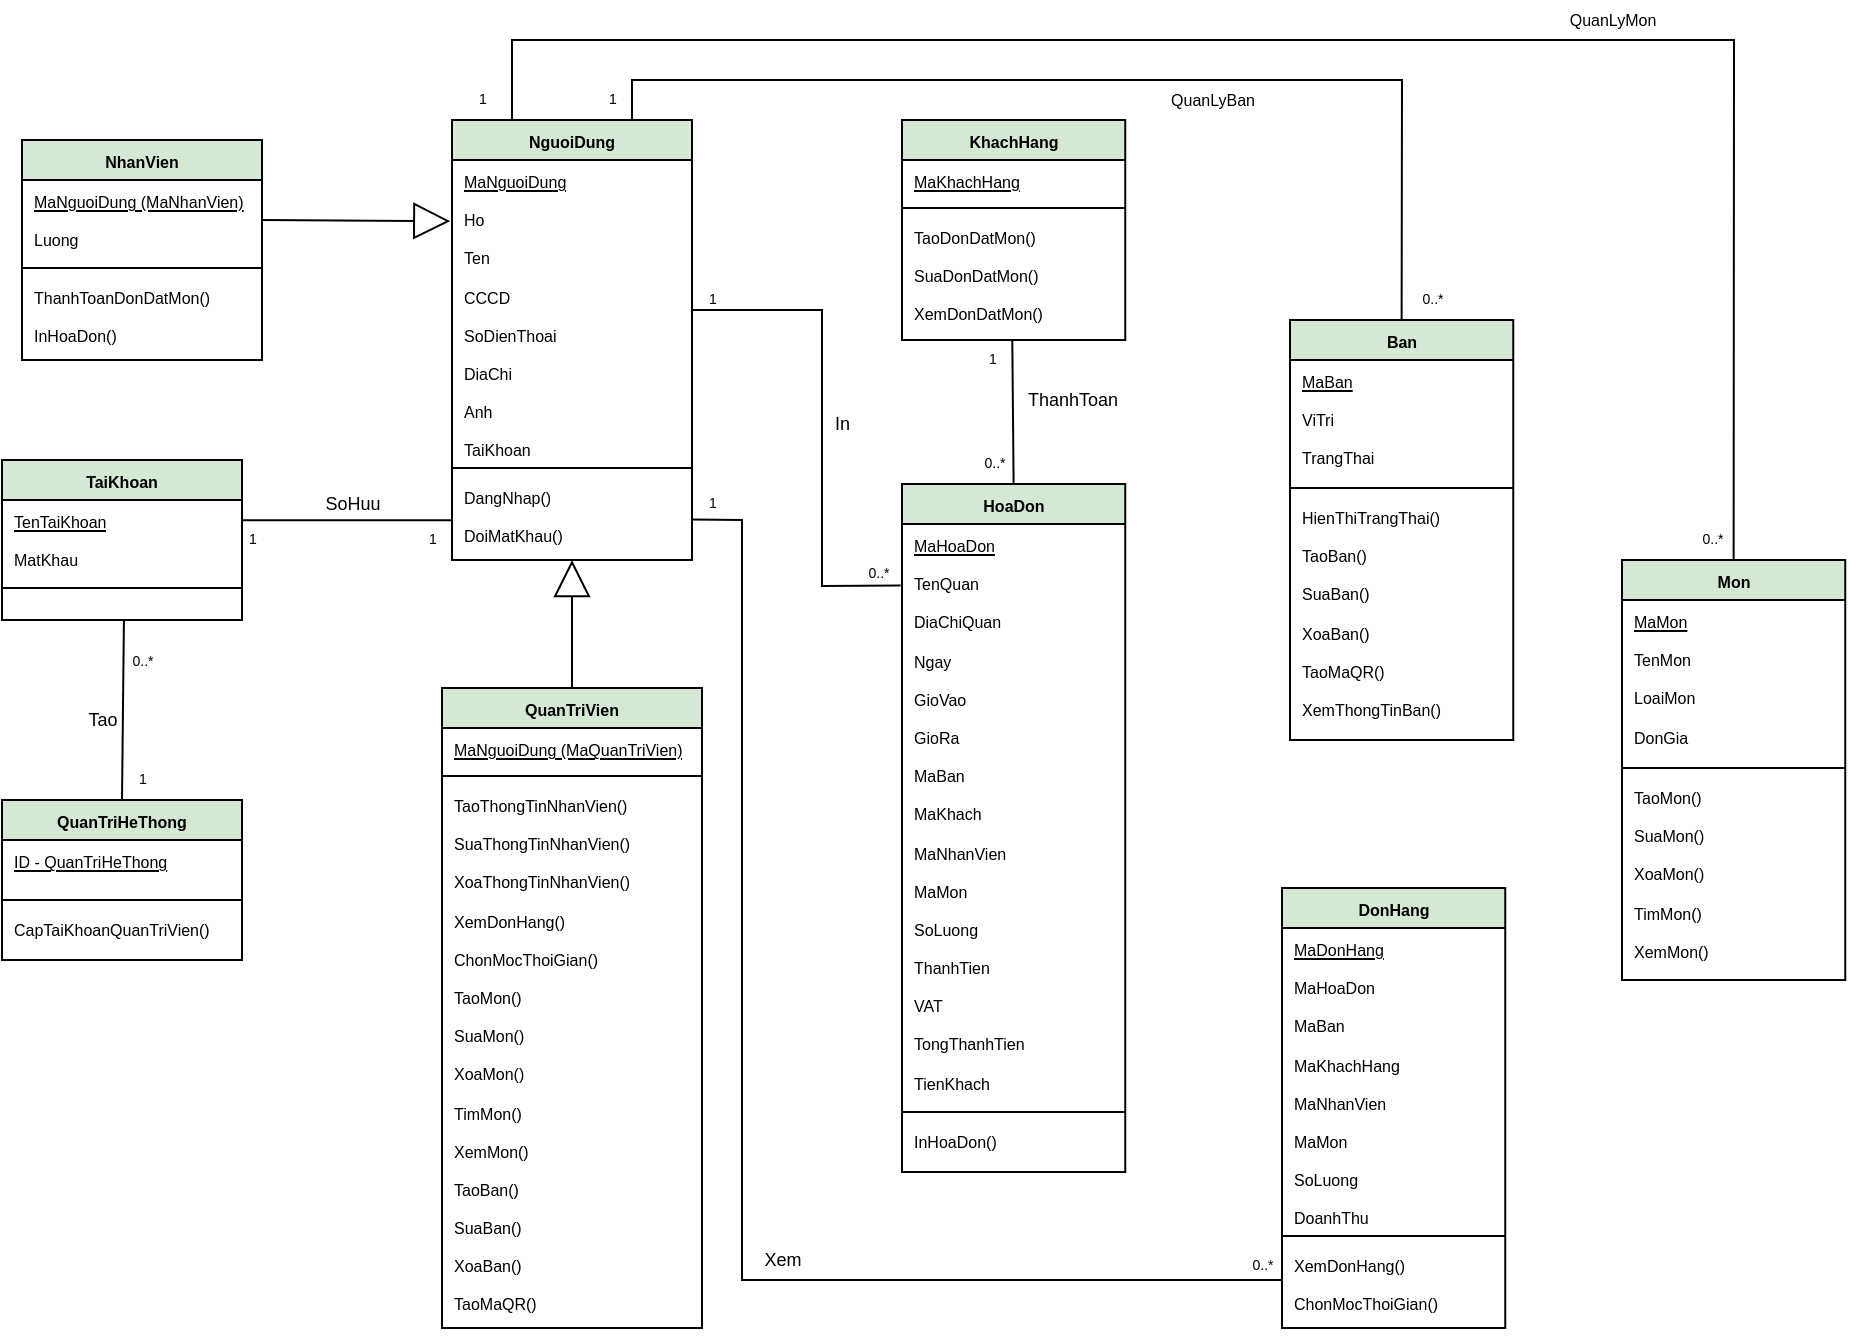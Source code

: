 <mxfile version="23.1.5" type="device" pages="2">
  <diagram id="wZeKGHit6dFYABQ05CAL" name="Class">
    <mxGraphModel dx="386" dy="454" grid="1" gridSize="10" guides="1" tooltips="1" connect="1" arrows="1" fold="1" page="1" pageScale="1" pageWidth="1169" pageHeight="827" math="0" shadow="0">
      <root>
        <mxCell id="0" />
        <mxCell id="1" parent="0" />
        <mxCell id="SEoUSyoVG0V_tfhpsUfe-1" value="QuanTriHeThong" style="swimlane;fontStyle=1;align=center;verticalAlign=top;childLayout=stackLayout;horizontal=1;startSize=20;horizontalStack=0;resizeParent=1;resizeParentMax=0;resizeLast=0;collapsible=1;marginBottom=0;whiteSpace=wrap;html=1;fillColor=#d5e8d4;strokeColor=#000000;fontSize=8;" parent="1" vertex="1">
          <mxGeometry x="20" y="400" width="120" height="80" as="geometry" />
        </mxCell>
        <mxCell id="SEoUSyoVG0V_tfhpsUfe-2" value="&lt;u&gt;ID - QuanTriHeThong&lt;/u&gt;" style="text;strokeColor=none;fillColor=none;align=left;verticalAlign=top;spacingLeft=4;spacingRight=4;overflow=hidden;rotatable=0;points=[[0,0.5],[1,0.5]];portConstraint=eastwest;whiteSpace=wrap;html=1;fontSize=8;" parent="SEoUSyoVG0V_tfhpsUfe-1" vertex="1">
          <mxGeometry y="20" width="120" height="26" as="geometry" />
        </mxCell>
        <mxCell id="SEoUSyoVG0V_tfhpsUfe-3" value="" style="line;strokeWidth=1;fillColor=none;align=left;verticalAlign=middle;spacingTop=-1;spacingLeft=3;spacingRight=3;rotatable=0;labelPosition=right;points=[];portConstraint=eastwest;strokeColor=inherit;fontSize=8;" parent="SEoUSyoVG0V_tfhpsUfe-1" vertex="1">
          <mxGeometry y="46" width="120" height="8" as="geometry" />
        </mxCell>
        <mxCell id="SEoUSyoVG0V_tfhpsUfe-4" value="CapTaiKhoanQuanTriVien()" style="text;strokeColor=none;fillColor=none;align=left;verticalAlign=top;spacingLeft=4;spacingRight=4;overflow=hidden;rotatable=0;points=[[0,0.5],[1,0.5]];portConstraint=eastwest;whiteSpace=wrap;html=1;fontSize=8;" parent="SEoUSyoVG0V_tfhpsUfe-1" vertex="1">
          <mxGeometry y="54" width="120" height="26" as="geometry" />
        </mxCell>
        <mxCell id="SEoUSyoVG0V_tfhpsUfe-5" value="TaiKhoan" style="swimlane;fontStyle=1;align=center;verticalAlign=top;childLayout=stackLayout;horizontal=1;startSize=20;horizontalStack=0;resizeParent=1;resizeParentMax=0;resizeLast=0;collapsible=1;marginBottom=0;whiteSpace=wrap;html=1;fillColor=#d5e8d4;strokeColor=#000000;fontSize=8;" parent="1" vertex="1">
          <mxGeometry x="20" y="230" width="120" height="80" as="geometry" />
        </mxCell>
        <mxCell id="SEoUSyoVG0V_tfhpsUfe-6" value="&lt;u style=&quot;font-size: 8px;&quot;&gt;TenTaiKhoan&lt;/u&gt;&lt;br style=&quot;font-size: 8px;&quot;&gt;&lt;br&gt;MatKhau" style="text;strokeColor=none;fillColor=none;align=left;verticalAlign=top;spacingLeft=4;spacingRight=4;overflow=hidden;rotatable=0;points=[[0,0.5],[1,0.5]];portConstraint=eastwest;whiteSpace=wrap;html=1;fontSize=8;horizontal=1;" parent="SEoUSyoVG0V_tfhpsUfe-5" vertex="1">
          <mxGeometry y="20" width="120" height="40" as="geometry" />
        </mxCell>
        <mxCell id="SEoUSyoVG0V_tfhpsUfe-7" value="" style="line;strokeWidth=1;fillColor=none;align=left;verticalAlign=middle;spacingTop=-1;spacingLeft=3;spacingRight=3;rotatable=0;labelPosition=right;points=[];portConstraint=eastwest;strokeColor=inherit;fontSize=8;" parent="SEoUSyoVG0V_tfhpsUfe-5" vertex="1">
          <mxGeometry y="60" width="120" height="8" as="geometry" />
        </mxCell>
        <mxCell id="SEoUSyoVG0V_tfhpsUfe-8" value="&amp;nbsp;" style="text;strokeColor=none;fillColor=none;align=left;verticalAlign=top;spacingLeft=4;spacingRight=4;overflow=hidden;rotatable=0;points=[[0,0.5],[1,0.5]];portConstraint=eastwest;whiteSpace=wrap;html=1;fontSize=8;" parent="SEoUSyoVG0V_tfhpsUfe-5" vertex="1">
          <mxGeometry y="68" width="120" height="12" as="geometry" />
        </mxCell>
        <mxCell id="SEoUSyoVG0V_tfhpsUfe-9" value="NguoiDung" style="swimlane;fontStyle=1;align=center;verticalAlign=top;childLayout=stackLayout;horizontal=1;startSize=20;horizontalStack=0;resizeParent=1;resizeParentMax=0;resizeLast=0;collapsible=1;marginBottom=0;whiteSpace=wrap;html=1;fillColor=#d5e8d4;strokeColor=#000000;fontSize=8;" parent="1" vertex="1">
          <mxGeometry x="245" y="60" width="120" height="220" as="geometry" />
        </mxCell>
        <mxCell id="SEoUSyoVG0V_tfhpsUfe-10" value="&lt;u&gt;MaNguoiDung&lt;/u&gt;&lt;br&gt;&lt;br&gt;Ho&lt;br&gt;&lt;br&gt;Ten&lt;div&gt;&lt;br&gt;&lt;/div&gt;&lt;div&gt;CCCD&lt;/div&gt;&lt;div&gt;&lt;br&gt;&lt;/div&gt;&lt;div&gt;SoDienThoai&lt;/div&gt;&lt;div&gt;&lt;br&gt;&lt;/div&gt;&lt;div&gt;DiaChi&lt;/div&gt;&lt;div&gt;&lt;br&gt;&lt;/div&gt;&lt;div&gt;Anh&lt;/div&gt;&lt;div&gt;&lt;br&gt;&lt;/div&gt;&lt;div&gt;TaiKhoan&lt;/div&gt;" style="text;strokeColor=none;fillColor=none;align=left;verticalAlign=top;spacingLeft=4;spacingRight=4;overflow=hidden;rotatable=0;points=[[0,0.5],[1,0.5]];portConstraint=eastwest;whiteSpace=wrap;html=1;fontSize=8;" parent="SEoUSyoVG0V_tfhpsUfe-9" vertex="1">
          <mxGeometry y="20" width="120" height="150" as="geometry" />
        </mxCell>
        <mxCell id="SEoUSyoVG0V_tfhpsUfe-11" value="" style="line;strokeWidth=1;fillColor=none;align=left;verticalAlign=middle;spacingTop=-1;spacingLeft=3;spacingRight=3;rotatable=0;labelPosition=right;points=[];portConstraint=eastwest;strokeColor=inherit;fontSize=8;" parent="SEoUSyoVG0V_tfhpsUfe-9" vertex="1">
          <mxGeometry y="170" width="120" height="8" as="geometry" />
        </mxCell>
        <mxCell id="SEoUSyoVG0V_tfhpsUfe-12" value="DangNhap()&lt;br&gt;&lt;br&gt;DoiMatKhau()&lt;br&gt;&lt;div&gt;&lt;br/&gt;&lt;/div&gt;" style="text;strokeColor=none;fillColor=none;align=left;verticalAlign=top;spacingLeft=4;spacingRight=4;overflow=hidden;rotatable=0;points=[[0,0.5],[1,0.5]];portConstraint=eastwest;whiteSpace=wrap;html=1;fontSize=8;" parent="SEoUSyoVG0V_tfhpsUfe-9" vertex="1">
          <mxGeometry y="178" width="120" height="42" as="geometry" />
        </mxCell>
        <mxCell id="SEoUSyoVG0V_tfhpsUfe-13" value="QuanTriVien" style="swimlane;fontStyle=1;align=center;verticalAlign=top;childLayout=stackLayout;horizontal=1;startSize=20;horizontalStack=0;resizeParent=1;resizeParentMax=0;resizeLast=0;collapsible=1;marginBottom=0;whiteSpace=wrap;html=1;fillColor=#d5e8d4;strokeColor=#000000;fontSize=8;" parent="1" vertex="1">
          <mxGeometry x="240" y="344" width="130" height="320" as="geometry" />
        </mxCell>
        <mxCell id="SEoUSyoVG0V_tfhpsUfe-14" value="&lt;u&gt;MaNguoiDung (MaQuanTriVien)&lt;/u&gt;" style="text;strokeColor=none;fillColor=none;align=left;verticalAlign=top;spacingLeft=4;spacingRight=4;overflow=hidden;rotatable=0;points=[[0,0.5],[1,0.5]];portConstraint=eastwest;whiteSpace=wrap;html=1;fontSize=8;" parent="SEoUSyoVG0V_tfhpsUfe-13" vertex="1">
          <mxGeometry y="20" width="130" height="20" as="geometry" />
        </mxCell>
        <mxCell id="SEoUSyoVG0V_tfhpsUfe-15" value="" style="line;strokeWidth=1;fillColor=none;align=left;verticalAlign=middle;spacingTop=-1;spacingLeft=3;spacingRight=3;rotatable=0;labelPosition=right;points=[];portConstraint=eastwest;strokeColor=inherit;fontSize=8;" parent="SEoUSyoVG0V_tfhpsUfe-13" vertex="1">
          <mxGeometry y="40" width="130" height="8" as="geometry" />
        </mxCell>
        <mxCell id="SEoUSyoVG0V_tfhpsUfe-16" value="TaoThongTinNhanVien()&lt;br style=&quot;border-color: var(--border-color);&quot;&gt;&lt;br style=&quot;border-color: var(--border-color);&quot;&gt;SuaThongTinNhanVien()&lt;br style=&quot;border-color: var(--border-color);&quot;&gt;&lt;div style=&quot;border-color: var(--border-color);&quot;&gt;&lt;br style=&quot;border-color: var(--border-color);&quot;&gt;&lt;/div&gt;&lt;div style=&quot;border-color: var(--border-color);&quot;&gt;XoaThongTinNhanVien()&lt;/div&gt;&lt;div style=&quot;border-color: var(--border-color);&quot;&gt;&lt;br&gt;&lt;/div&gt;&lt;div style=&quot;border-color: var(--border-color);&quot;&gt;XemDonHang()&lt;br style=&quot;border-color: var(--border-color);&quot;&gt;&lt;div style=&quot;border-color: var(--border-color);&quot;&gt;&lt;br style=&quot;border-color: var(--border-color);&quot;&gt;&lt;/div&gt;&lt;div style=&quot;border-color: var(--border-color);&quot;&gt;ChonMocThoiGian()&lt;/div&gt;&lt;/div&gt;&lt;div style=&quot;border-color: var(--border-color);&quot;&gt;&lt;br&gt;&lt;/div&gt;&lt;div style=&quot;border-color: var(--border-color);&quot;&gt;TaoMon()&lt;br style=&quot;border-color: var(--border-color);&quot;&gt;&lt;br style=&quot;border-color: var(--border-color);&quot;&gt;SuaMon()&lt;br style=&quot;border-color: var(--border-color);&quot;&gt;&lt;br style=&quot;border-color: var(--border-color);&quot;&gt;XoaMon()&lt;br style=&quot;border-color: var(--border-color);&quot;&gt;&lt;br style=&quot;border-color: var(--border-color);&quot;&gt;TimMon()&lt;br style=&quot;border-color: var(--border-color);&quot;&gt;&lt;br style=&quot;border-color: var(--border-color);&quot;&gt;XemMon()&lt;br&gt;&lt;/div&gt;&lt;div style=&quot;border-color: var(--border-color);&quot;&gt;&lt;br&gt;&lt;/div&gt;&lt;div style=&quot;border-color: var(--border-color);&quot;&gt;TaoBan()&lt;br style=&quot;border-color: var(--border-color);&quot;&gt;&lt;br style=&quot;border-color: var(--border-color);&quot;&gt;SuaBan()&lt;br style=&quot;border-color: var(--border-color);&quot;&gt;&lt;br style=&quot;border-color: var(--border-color);&quot;&gt;XoaBan()&lt;br style=&quot;border-color: var(--border-color);&quot;&gt;&lt;br style=&quot;border-color: var(--border-color);&quot;&gt;TaoMaQR()&lt;br style=&quot;border-color: var(--border-color);&quot;&gt;&lt;br style=&quot;border-color: var(--border-color);&quot;&gt;XemThongTinBan()&lt;br&gt;&lt;/div&gt;" style="text;strokeColor=none;fillColor=none;align=left;verticalAlign=top;spacingLeft=4;spacingRight=4;overflow=hidden;rotatable=0;points=[[0,0.5],[1,0.5]];portConstraint=eastwest;whiteSpace=wrap;html=1;fontSize=8;" parent="SEoUSyoVG0V_tfhpsUfe-13" vertex="1">
          <mxGeometry y="48" width="130" height="272" as="geometry" />
        </mxCell>
        <mxCell id="SEoUSyoVG0V_tfhpsUfe-17" value="NhanVien" style="swimlane;fontStyle=1;align=center;verticalAlign=top;childLayout=stackLayout;horizontal=1;startSize=20;horizontalStack=0;resizeParent=1;resizeParentMax=0;resizeLast=0;collapsible=1;marginBottom=0;whiteSpace=wrap;html=1;fillColor=#d5e8d4;strokeColor=#000000;fontSize=8;" parent="1" vertex="1">
          <mxGeometry x="30" y="70" width="120" height="110" as="geometry" />
        </mxCell>
        <mxCell id="SEoUSyoVG0V_tfhpsUfe-18" value="&lt;u&gt;MaNguoiDung (MaNhanVien)&lt;/u&gt;&lt;br&gt;&lt;br&gt;Luong" style="text;strokeColor=none;fillColor=none;align=left;verticalAlign=top;spacingLeft=4;spacingRight=4;overflow=hidden;rotatable=0;points=[[0,0.5],[1,0.5]];portConstraint=eastwest;whiteSpace=wrap;html=1;fontSize=8;" parent="SEoUSyoVG0V_tfhpsUfe-17" vertex="1">
          <mxGeometry y="20" width="120" height="40" as="geometry" />
        </mxCell>
        <mxCell id="SEoUSyoVG0V_tfhpsUfe-19" value="" style="line;strokeWidth=1;fillColor=none;align=left;verticalAlign=middle;spacingTop=-1;spacingLeft=3;spacingRight=3;rotatable=0;labelPosition=right;points=[];portConstraint=eastwest;strokeColor=inherit;fontSize=8;" parent="SEoUSyoVG0V_tfhpsUfe-17" vertex="1">
          <mxGeometry y="60" width="120" height="8" as="geometry" />
        </mxCell>
        <mxCell id="SEoUSyoVG0V_tfhpsUfe-20" value="ThanhToanDonDatMon()&lt;br&gt;&lt;br&gt;InHoaDon()" style="text;strokeColor=none;fillColor=none;align=left;verticalAlign=top;spacingLeft=4;spacingRight=4;overflow=hidden;rotatable=0;points=[[0,0.5],[1,0.5]];portConstraint=eastwest;whiteSpace=wrap;html=1;fontSize=8;" parent="SEoUSyoVG0V_tfhpsUfe-17" vertex="1">
          <mxGeometry y="68" width="120" height="42" as="geometry" />
        </mxCell>
        <mxCell id="SEoUSyoVG0V_tfhpsUfe-21" value="KhachHang" style="swimlane;fontStyle=1;align=center;verticalAlign=top;childLayout=stackLayout;horizontal=1;startSize=20;horizontalStack=0;resizeParent=1;resizeParentMax=0;resizeLast=0;collapsible=1;marginBottom=0;whiteSpace=wrap;html=1;fillColor=#d5e8d4;strokeColor=#000000;fontSize=8;" parent="1" vertex="1">
          <mxGeometry x="470" y="60" width="111.63" height="110" as="geometry" />
        </mxCell>
        <mxCell id="SEoUSyoVG0V_tfhpsUfe-22" value="&lt;u&gt;MaKhachHang&lt;/u&gt;&lt;br&gt;&lt;div&gt;&lt;br/&gt;&lt;/div&gt;" style="text;strokeColor=none;fillColor=none;align=left;verticalAlign=top;spacingLeft=4;spacingRight=4;overflow=hidden;rotatable=0;points=[[0,0.5],[1,0.5]];portConstraint=eastwest;whiteSpace=wrap;html=1;fontSize=8;" parent="SEoUSyoVG0V_tfhpsUfe-21" vertex="1">
          <mxGeometry y="20" width="111.63" height="20" as="geometry" />
        </mxCell>
        <mxCell id="SEoUSyoVG0V_tfhpsUfe-23" value="" style="line;strokeWidth=1;fillColor=none;align=left;verticalAlign=middle;spacingTop=-1;spacingLeft=3;spacingRight=3;rotatable=0;labelPosition=right;points=[];portConstraint=eastwest;strokeColor=inherit;fontSize=8;" parent="SEoUSyoVG0V_tfhpsUfe-21" vertex="1">
          <mxGeometry y="40" width="111.63" height="8" as="geometry" />
        </mxCell>
        <mxCell id="SEoUSyoVG0V_tfhpsUfe-24" value="TaoDonDatMon()&lt;br&gt;&lt;br&gt;SuaDonDatMon()&lt;br&gt;&lt;br&gt;XemDonDatMon()" style="text;strokeColor=none;fillColor=none;align=left;verticalAlign=top;spacingLeft=4;spacingRight=4;overflow=hidden;rotatable=0;points=[[0,0.5],[1,0.5]];portConstraint=eastwest;whiteSpace=wrap;html=1;fontSize=8;" parent="SEoUSyoVG0V_tfhpsUfe-21" vertex="1">
          <mxGeometry y="48" width="111.63" height="62" as="geometry" />
        </mxCell>
        <mxCell id="SEoUSyoVG0V_tfhpsUfe-25" value="Mon" style="swimlane;fontStyle=1;align=center;verticalAlign=top;childLayout=stackLayout;horizontal=1;startSize=20;horizontalStack=0;resizeParent=1;resizeParentMax=0;resizeLast=0;collapsible=1;marginBottom=0;whiteSpace=wrap;html=1;fillColor=#d5e8d4;strokeColor=#000000;fontSize=8;" parent="1" vertex="1">
          <mxGeometry x="830" y="280" width="111.63" height="210" as="geometry" />
        </mxCell>
        <mxCell id="SEoUSyoVG0V_tfhpsUfe-26" value="&lt;u&gt;MaMon&lt;/u&gt;&lt;br&gt;&lt;br&gt;TenMon&lt;br&gt;&lt;br&gt;LoaiMon&lt;br&gt;&lt;br&gt;DonGia" style="text;strokeColor=none;fillColor=none;align=left;verticalAlign=top;spacingLeft=4;spacingRight=4;overflow=hidden;rotatable=0;points=[[0,0.5],[1,0.5]];portConstraint=eastwest;whiteSpace=wrap;html=1;fontSize=8;" parent="SEoUSyoVG0V_tfhpsUfe-25" vertex="1">
          <mxGeometry y="20" width="111.63" height="80" as="geometry" />
        </mxCell>
        <mxCell id="SEoUSyoVG0V_tfhpsUfe-27" value="" style="line;strokeWidth=1;fillColor=none;align=left;verticalAlign=middle;spacingTop=-1;spacingLeft=3;spacingRight=3;rotatable=0;labelPosition=right;points=[];portConstraint=eastwest;strokeColor=inherit;fontSize=8;" parent="SEoUSyoVG0V_tfhpsUfe-25" vertex="1">
          <mxGeometry y="100" width="111.63" height="8" as="geometry" />
        </mxCell>
        <mxCell id="SEoUSyoVG0V_tfhpsUfe-28" value="TaoMon()&lt;br&gt;&lt;br&gt;SuaMon()&lt;br&gt;&lt;br&gt;XoaMon()&lt;br&gt;&lt;br&gt;TimMon()&lt;br&gt;&lt;br&gt;XemMon()" style="text;strokeColor=none;fillColor=none;align=left;verticalAlign=top;spacingLeft=4;spacingRight=4;overflow=hidden;rotatable=0;points=[[0,0.5],[1,0.5]];portConstraint=eastwest;whiteSpace=wrap;html=1;fontSize=8;" parent="SEoUSyoVG0V_tfhpsUfe-25" vertex="1">
          <mxGeometry y="108" width="111.63" height="102" as="geometry" />
        </mxCell>
        <mxCell id="SEoUSyoVG0V_tfhpsUfe-29" value="HoaDon" style="swimlane;fontStyle=1;align=center;verticalAlign=top;childLayout=stackLayout;horizontal=1;startSize=20;horizontalStack=0;resizeParent=1;resizeParentMax=0;resizeLast=0;collapsible=1;marginBottom=0;whiteSpace=wrap;html=1;fillColor=#d5e8d4;strokeColor=#000000;fontSize=8;" parent="1" vertex="1">
          <mxGeometry x="470" y="242" width="111.63" height="344" as="geometry" />
        </mxCell>
        <mxCell id="SEoUSyoVG0V_tfhpsUfe-30" value="&lt;u&gt;MaHoaDon&lt;/u&gt;&lt;br&gt;&lt;br&gt;&lt;div style=&quot;border-color: var(--border-color);&quot;&gt;TenQuan&lt;/div&gt;&lt;div style=&quot;border-color: var(--border-color);&quot;&gt;&lt;br style=&quot;border-color: var(--border-color);&quot;&gt;&lt;/div&gt;&lt;div style=&quot;border-color: var(--border-color);&quot;&gt;DiaChiQuan&lt;/div&gt;&lt;br&gt;Ngay&lt;br&gt;&lt;br&gt;GioVao&lt;br&gt;&lt;br&gt;GioRa&lt;br&gt;&lt;br&gt;MaBan&lt;br&gt;&lt;br&gt;MaKhach&lt;br&gt;&lt;br&gt;MaNhanVien&lt;br&gt;&lt;br&gt;MaMon&lt;br&gt;&lt;br&gt;SoLuong&lt;br&gt;&lt;div&gt;&lt;br&gt;&lt;/div&gt;&lt;div&gt;ThanhTien&lt;/div&gt;&lt;div&gt;&lt;br&gt;&lt;/div&gt;&lt;div&gt;VAT&lt;/div&gt;&lt;div&gt;&lt;br&gt;&lt;/div&gt;&lt;div&gt;TongThanhTien&lt;/div&gt;&lt;div&gt;&lt;br&gt;&lt;/div&gt;&lt;div&gt;TienKhach&lt;/div&gt;" style="text;strokeColor=none;fillColor=none;align=left;verticalAlign=top;spacingLeft=4;spacingRight=4;overflow=hidden;rotatable=0;points=[[0,0.5],[1,0.5]];portConstraint=eastwest;whiteSpace=wrap;html=1;fontSize=8;" parent="SEoUSyoVG0V_tfhpsUfe-29" vertex="1">
          <mxGeometry y="20" width="111.63" height="290" as="geometry" />
        </mxCell>
        <mxCell id="SEoUSyoVG0V_tfhpsUfe-31" value="" style="line;strokeWidth=1;fillColor=none;align=left;verticalAlign=middle;spacingTop=-1;spacingLeft=3;spacingRight=3;rotatable=0;labelPosition=right;points=[];portConstraint=eastwest;strokeColor=inherit;fontSize=8;" parent="SEoUSyoVG0V_tfhpsUfe-29" vertex="1">
          <mxGeometry y="310" width="111.63" height="8" as="geometry" />
        </mxCell>
        <mxCell id="SEoUSyoVG0V_tfhpsUfe-32" value="InHoaDon()" style="text;strokeColor=none;fillColor=none;align=left;verticalAlign=top;spacingLeft=4;spacingRight=4;overflow=hidden;rotatable=0;points=[[0,0.5],[1,0.5]];portConstraint=eastwest;whiteSpace=wrap;html=1;fontSize=8;" parent="SEoUSyoVG0V_tfhpsUfe-29" vertex="1">
          <mxGeometry y="318" width="111.63" height="26" as="geometry" />
        </mxCell>
        <mxCell id="SEoUSyoVG0V_tfhpsUfe-33" value="Ban" style="swimlane;fontStyle=1;align=center;verticalAlign=top;childLayout=stackLayout;horizontal=1;startSize=20;horizontalStack=0;resizeParent=1;resizeParentMax=0;resizeLast=0;collapsible=1;marginBottom=0;whiteSpace=wrap;html=1;fillColor=#d5e8d4;strokeColor=#000000;fontSize=8;" parent="1" vertex="1">
          <mxGeometry x="664" y="160" width="111.63" height="210" as="geometry">
            <mxRectangle x="530" width="60" height="20" as="alternateBounds" />
          </mxGeometry>
        </mxCell>
        <mxCell id="SEoUSyoVG0V_tfhpsUfe-34" value="&lt;u&gt;MaBan&lt;br&gt;&lt;/u&gt;&lt;div&gt;&lt;br&gt;&lt;/div&gt;&lt;div&gt;ViTri&lt;/div&gt;&lt;div&gt;&lt;br&gt;&lt;/div&gt;&lt;div&gt;TrangThai&lt;/div&gt;" style="text;strokeColor=none;fillColor=none;align=left;verticalAlign=top;spacingLeft=4;spacingRight=4;overflow=hidden;rotatable=0;points=[[0,0.5],[1,0.5]];portConstraint=eastwest;whiteSpace=wrap;html=1;fontSize=8;" parent="SEoUSyoVG0V_tfhpsUfe-33" vertex="1">
          <mxGeometry y="20" width="111.63" height="60" as="geometry" />
        </mxCell>
        <mxCell id="SEoUSyoVG0V_tfhpsUfe-35" value="" style="line;strokeWidth=1;fillColor=none;align=left;verticalAlign=middle;spacingTop=-1;spacingLeft=3;spacingRight=3;rotatable=0;labelPosition=right;points=[];portConstraint=eastwest;strokeColor=inherit;fontSize=8;" parent="SEoUSyoVG0V_tfhpsUfe-33" vertex="1">
          <mxGeometry y="80" width="111.63" height="8" as="geometry" />
        </mxCell>
        <mxCell id="SEoUSyoVG0V_tfhpsUfe-36" value="HienThiTrangThai()&lt;br&gt;&lt;br&gt;TaoBan()&lt;br&gt;&lt;br&gt;SuaBan()&lt;br&gt;&lt;br&gt;XoaBan()&lt;br&gt;&lt;br&gt;TaoMaQR()&lt;br&gt;&lt;br&gt;XemThongTinBan()" style="text;strokeColor=none;fillColor=none;align=left;verticalAlign=top;spacingLeft=4;spacingRight=4;overflow=hidden;rotatable=0;points=[[0,0.5],[1,0.5]];portConstraint=eastwest;whiteSpace=wrap;html=1;fontSize=8;" parent="SEoUSyoVG0V_tfhpsUfe-33" vertex="1">
          <mxGeometry y="88" width="111.63" height="122" as="geometry" />
        </mxCell>
        <mxCell id="SEoUSyoVG0V_tfhpsUfe-37" value="DonHang" style="swimlane;fontStyle=1;align=center;verticalAlign=top;childLayout=stackLayout;horizontal=1;startSize=20;horizontalStack=0;resizeParent=1;resizeParentMax=0;resizeLast=0;collapsible=1;marginBottom=0;whiteSpace=wrap;html=1;fillColor=#d5e8d4;strokeColor=#000000;fontSize=8;" parent="1" vertex="1">
          <mxGeometry x="660" y="444" width="111.63" height="220" as="geometry" />
        </mxCell>
        <mxCell id="SEoUSyoVG0V_tfhpsUfe-38" value="&lt;u&gt;MaDonHang&lt;/u&gt;&lt;br&gt;&lt;br&gt;MaHoaDon&lt;br&gt;&lt;br&gt;MaBan&lt;br&gt;&lt;br&gt;MaKhachHang&lt;br&gt;&lt;br&gt;MaNhanVien&lt;br&gt;&lt;br&gt;MaMon&lt;br style=&quot;border-color: var(--border-color);&quot;&gt;&lt;br&gt;SoLuong&lt;br&gt;&lt;br&gt;DoanhThu&lt;div&gt;&lt;br/&gt;&lt;/div&gt;" style="text;strokeColor=none;fillColor=none;align=left;verticalAlign=top;spacingLeft=4;spacingRight=4;overflow=hidden;rotatable=0;points=[[0,0.5],[1,0.5]];portConstraint=eastwest;whiteSpace=wrap;html=1;fontSize=8;" parent="SEoUSyoVG0V_tfhpsUfe-37" vertex="1">
          <mxGeometry y="20" width="111.63" height="150" as="geometry" />
        </mxCell>
        <mxCell id="SEoUSyoVG0V_tfhpsUfe-39" value="" style="line;strokeWidth=1;fillColor=none;align=left;verticalAlign=middle;spacingTop=-1;spacingLeft=3;spacingRight=3;rotatable=0;labelPosition=right;points=[];portConstraint=eastwest;strokeColor=inherit;fontSize=8;" parent="SEoUSyoVG0V_tfhpsUfe-37" vertex="1">
          <mxGeometry y="170" width="111.63" height="8" as="geometry" />
        </mxCell>
        <mxCell id="SEoUSyoVG0V_tfhpsUfe-40" value="XemDonHang()&lt;br&gt;&lt;div&gt;&lt;br&gt;&lt;/div&gt;&lt;div&gt;ChonMocThoiGian()&lt;/div&gt;" style="text;strokeColor=none;fillColor=none;align=left;verticalAlign=top;spacingLeft=4;spacingRight=4;overflow=hidden;rotatable=0;points=[[0,0.5],[1,0.5]];portConstraint=eastwest;whiteSpace=wrap;html=1;fontSize=8;" parent="SEoUSyoVG0V_tfhpsUfe-37" vertex="1">
          <mxGeometry y="178" width="111.63" height="42" as="geometry" />
        </mxCell>
        <mxCell id="SEoUSyoVG0V_tfhpsUfe-41" value="" style="endArrow=block;endSize=16;endFill=0;html=1;rounded=0;exitX=0.5;exitY=0;exitDx=0;exitDy=0;" parent="1" source="SEoUSyoVG0V_tfhpsUfe-13" target="SEoUSyoVG0V_tfhpsUfe-12" edge="1">
          <mxGeometry width="160" relative="1" as="geometry">
            <mxPoint x="550" y="530" as="sourcePoint" />
            <mxPoint x="710" y="530" as="targetPoint" />
          </mxGeometry>
        </mxCell>
        <mxCell id="SEoUSyoVG0V_tfhpsUfe-42" value="" style="endArrow=block;endSize=16;endFill=0;html=1;rounded=0;exitX=1;exitY=0.5;exitDx=0;exitDy=0;entryX=-0.007;entryY=0.204;entryDx=0;entryDy=0;entryPerimeter=0;" parent="1" source="SEoUSyoVG0V_tfhpsUfe-18" target="SEoUSyoVG0V_tfhpsUfe-10" edge="1">
          <mxGeometry width="160" relative="1" as="geometry">
            <mxPoint x="315" y="354" as="sourcePoint" />
            <mxPoint x="315" y="290" as="targetPoint" />
          </mxGeometry>
        </mxCell>
        <mxCell id="SEoUSyoVG0V_tfhpsUfe-43" value="" style="group" parent="1" connectable="0" vertex="1">
          <mxGeometry x="130" y="242" width="120" height="38" as="geometry" />
        </mxCell>
        <mxCell id="SEoUSyoVG0V_tfhpsUfe-44" value="SoHuu" style="text;html=1;align=center;verticalAlign=middle;resizable=0;points=[];autosize=1;strokeColor=none;fillColor=none;fontSize=9;" parent="SEoUSyoVG0V_tfhpsUfe-43" vertex="1">
          <mxGeometry x="40" width="50" height="20" as="geometry" />
        </mxCell>
        <mxCell id="SEoUSyoVG0V_tfhpsUfe-45" value="1" style="text;html=1;align=center;verticalAlign=middle;resizable=0;points=[];autosize=1;strokeColor=none;fillColor=none;fontSize=7;" parent="SEoUSyoVG0V_tfhpsUfe-43" vertex="1">
          <mxGeometry y="18" width="30" height="20" as="geometry" />
        </mxCell>
        <mxCell id="SEoUSyoVG0V_tfhpsUfe-46" value="1" style="text;html=1;align=center;verticalAlign=middle;resizable=0;points=[];autosize=1;strokeColor=none;fillColor=none;fontSize=7;" parent="SEoUSyoVG0V_tfhpsUfe-43" vertex="1">
          <mxGeometry x="90" y="18" width="30" height="20" as="geometry" />
        </mxCell>
        <mxCell id="SEoUSyoVG0V_tfhpsUfe-47" value="" style="endArrow=none;html=1;rounded=0;entryX=0.5;entryY=0;entryDx=0;entryDy=0;exitX=0.494;exitY=1.004;exitDx=0;exitDy=0;exitPerimeter=0;" parent="1" source="SEoUSyoVG0V_tfhpsUfe-24" target="SEoUSyoVG0V_tfhpsUfe-29" edge="1">
          <mxGeometry width="50" height="50" relative="1" as="geometry">
            <mxPoint x="410" y="210" as="sourcePoint" />
            <mxPoint x="500" y="210" as="targetPoint" />
          </mxGeometry>
        </mxCell>
        <mxCell id="SEoUSyoVG0V_tfhpsUfe-48" value="0..*" style="text;html=1;align=center;verticalAlign=middle;resizable=0;points=[];autosize=1;strokeColor=none;fillColor=none;fontSize=7;" parent="1" vertex="1">
          <mxGeometry x="500.82" y="222" width="30" height="20" as="geometry" />
        </mxCell>
        <mxCell id="SEoUSyoVG0V_tfhpsUfe-49" value="1" style="text;html=1;align=center;verticalAlign=middle;resizable=0;points=[];autosize=1;strokeColor=none;fillColor=none;fontSize=7;" parent="1" vertex="1">
          <mxGeometry x="500" y="170" width="30" height="20" as="geometry" />
        </mxCell>
        <mxCell id="SEoUSyoVG0V_tfhpsUfe-50" value="" style="endArrow=none;html=1;rounded=0;entryX=0.5;entryY=0;entryDx=0;entryDy=0;exitX=0.508;exitY=1.029;exitDx=0;exitDy=0;exitPerimeter=0;" parent="1" source="SEoUSyoVG0V_tfhpsUfe-8" target="SEoUSyoVG0V_tfhpsUfe-1" edge="1">
          <mxGeometry width="50" height="50" relative="1" as="geometry">
            <mxPoint x="170" y="338" as="sourcePoint" />
            <mxPoint x="220" y="288" as="targetPoint" />
          </mxGeometry>
        </mxCell>
        <mxCell id="SEoUSyoVG0V_tfhpsUfe-51" value="0..*" style="text;html=1;align=center;verticalAlign=middle;resizable=0;points=[];autosize=1;strokeColor=none;fillColor=none;fontSize=7;" parent="1" vertex="1">
          <mxGeometry x="75" y="321" width="30" height="20" as="geometry" />
        </mxCell>
        <mxCell id="SEoUSyoVG0V_tfhpsUfe-52" value="1" style="text;html=1;align=center;verticalAlign=middle;resizable=0;points=[];autosize=1;strokeColor=none;fillColor=none;fontSize=7;" parent="1" vertex="1">
          <mxGeometry x="75" y="380" width="30" height="20" as="geometry" />
        </mxCell>
        <mxCell id="SEoUSyoVG0V_tfhpsUfe-53" value="Tao" style="text;html=1;align=center;verticalAlign=middle;resizable=0;points=[];autosize=1;strokeColor=none;fillColor=none;fontSize=9;" parent="1" vertex="1">
          <mxGeometry x="50" y="350" width="40" height="20" as="geometry" />
        </mxCell>
        <mxCell id="SEoUSyoVG0V_tfhpsUfe-54" value="" style="endArrow=none;html=1;rounded=0;entryX=0.001;entryY=0.528;entryDx=0;entryDy=0;entryPerimeter=0;exitX=0.332;exitY=0.006;exitDx=0;exitDy=0;exitPerimeter=0;" parent="1" source="SEoUSyoVG0V_tfhpsUfe-45" target="SEoUSyoVG0V_tfhpsUfe-12" edge="1">
          <mxGeometry width="50" height="50" relative="1" as="geometry">
            <mxPoint x="160" y="270" as="sourcePoint" />
            <mxPoint x="210" y="220" as="targetPoint" />
          </mxGeometry>
        </mxCell>
        <mxCell id="SEoUSyoVG0V_tfhpsUfe-55" value="ThanhToan" style="text;html=1;align=center;verticalAlign=middle;resizable=0;points=[];autosize=1;strokeColor=none;fillColor=none;fontSize=9;" parent="1" vertex="1">
          <mxGeometry x="520" y="190" width="70" height="20" as="geometry" />
        </mxCell>
        <mxCell id="SEoUSyoVG0V_tfhpsUfe-56" value="" style="endArrow=none;html=1;rounded=0;entryX=0.75;entryY=0;entryDx=0;entryDy=0;exitX=0.5;exitY=0;exitDx=0;exitDy=0;" parent="1" source="SEoUSyoVG0V_tfhpsUfe-33" target="SEoUSyoVG0V_tfhpsUfe-9" edge="1">
          <mxGeometry width="50" height="50" relative="1" as="geometry">
            <mxPoint x="515" y="180" as="sourcePoint" />
            <mxPoint x="516" y="252" as="targetPoint" />
            <Array as="points">
              <mxPoint x="720" y="40" />
              <mxPoint x="335" y="40" />
            </Array>
          </mxGeometry>
        </mxCell>
        <mxCell id="SEoUSyoVG0V_tfhpsUfe-57" value="1" style="text;html=1;align=center;verticalAlign=middle;resizable=0;points=[];autosize=1;strokeColor=none;fillColor=none;fontSize=7;" parent="1" vertex="1">
          <mxGeometry x="310" y="40" width="30" height="20" as="geometry" />
        </mxCell>
        <mxCell id="SEoUSyoVG0V_tfhpsUfe-58" value="0..*" style="text;html=1;align=center;verticalAlign=middle;resizable=0;points=[];autosize=1;strokeColor=none;fillColor=none;fontSize=7;" parent="1" vertex="1">
          <mxGeometry x="720.0" y="140" width="30" height="20" as="geometry" />
        </mxCell>
        <mxCell id="SEoUSyoVG0V_tfhpsUfe-59" value="QuanLyBan" style="text;html=1;align=center;verticalAlign=middle;resizable=0;points=[];autosize=1;strokeColor=none;fillColor=none;fontSize=8;" parent="1" vertex="1">
          <mxGeometry x="590" y="40" width="70" height="20" as="geometry" />
        </mxCell>
        <mxCell id="SEoUSyoVG0V_tfhpsUfe-60" value="" style="endArrow=none;html=1;rounded=0;entryX=0.25;entryY=0;entryDx=0;entryDy=0;exitX=0.5;exitY=0;exitDx=0;exitDy=0;" parent="1" source="SEoUSyoVG0V_tfhpsUfe-25" target="SEoUSyoVG0V_tfhpsUfe-9" edge="1">
          <mxGeometry width="50" height="50" relative="1" as="geometry">
            <mxPoint x="730" y="100" as="sourcePoint" />
            <mxPoint x="345" y="70" as="targetPoint" />
            <Array as="points">
              <mxPoint x="886" y="20" />
              <mxPoint x="275" y="20" />
            </Array>
          </mxGeometry>
        </mxCell>
        <mxCell id="SEoUSyoVG0V_tfhpsUfe-61" value="QuanLyMon" style="text;html=1;align=center;verticalAlign=middle;resizable=0;points=[];autosize=1;strokeColor=none;fillColor=none;fontSize=8;" parent="1" vertex="1">
          <mxGeometry x="790" width="70" height="20" as="geometry" />
        </mxCell>
        <mxCell id="SEoUSyoVG0V_tfhpsUfe-62" value="1" style="text;html=1;align=center;verticalAlign=middle;resizable=0;points=[];autosize=1;strokeColor=none;fillColor=none;fontSize=7;" parent="1" vertex="1">
          <mxGeometry x="245" y="40" width="30" height="20" as="geometry" />
        </mxCell>
        <mxCell id="SEoUSyoVG0V_tfhpsUfe-63" value="0..*" style="text;html=1;align=center;verticalAlign=middle;resizable=0;points=[];autosize=1;strokeColor=none;fillColor=none;fontSize=7;" parent="1" vertex="1">
          <mxGeometry x="860" y="260" width="30" height="20" as="geometry" />
        </mxCell>
        <mxCell id="SEoUSyoVG0V_tfhpsUfe-64" value="" style="endArrow=none;html=1;rounded=0;entryX=1;entryY=0.5;entryDx=0;entryDy=0;exitX=-0.006;exitY=0.106;exitDx=0;exitDy=0;exitPerimeter=0;" parent="1" source="SEoUSyoVG0V_tfhpsUfe-30" target="SEoUSyoVG0V_tfhpsUfe-10" edge="1">
          <mxGeometry width="50" height="50" relative="1" as="geometry">
            <mxPoint x="730" y="100" as="sourcePoint" />
            <mxPoint x="345" y="70" as="targetPoint" />
            <Array as="points">
              <mxPoint x="430" y="293" />
              <mxPoint x="430" y="155" />
            </Array>
          </mxGeometry>
        </mxCell>
        <mxCell id="SEoUSyoVG0V_tfhpsUfe-65" value="In&amp;nbsp;" style="text;html=1;align=center;verticalAlign=middle;resizable=0;points=[];autosize=1;strokeColor=none;fillColor=none;fontSize=9;" parent="1" vertex="1">
          <mxGeometry x="426" y="202" width="30" height="20" as="geometry" />
        </mxCell>
        <mxCell id="SEoUSyoVG0V_tfhpsUfe-66" value="1" style="text;html=1;align=center;verticalAlign=middle;resizable=0;points=[];autosize=1;strokeColor=none;fillColor=none;fontSize=7;" parent="1" vertex="1">
          <mxGeometry x="360" y="140" width="30" height="20" as="geometry" />
        </mxCell>
        <mxCell id="SEoUSyoVG0V_tfhpsUfe-67" value="0..*" style="text;html=1;align=center;verticalAlign=middle;resizable=0;points=[];autosize=1;strokeColor=none;fillColor=none;fontSize=7;" parent="1" vertex="1">
          <mxGeometry x="443" y="277" width="30" height="20" as="geometry" />
        </mxCell>
        <mxCell id="SEoUSyoVG0V_tfhpsUfe-68" value="" style="endArrow=none;html=1;rounded=0;entryX=0.996;entryY=0.519;entryDx=0;entryDy=0;entryPerimeter=0;" parent="1" target="SEoUSyoVG0V_tfhpsUfe-12" edge="1">
          <mxGeometry width="50" height="50" relative="1" as="geometry">
            <mxPoint x="660" y="640" as="sourcePoint" />
            <mxPoint x="370" y="259" as="targetPoint" />
            <Array as="points">
              <mxPoint x="390" y="640" />
              <mxPoint x="390" y="260" />
            </Array>
          </mxGeometry>
        </mxCell>
        <mxCell id="SEoUSyoVG0V_tfhpsUfe-69" value="1" style="text;html=1;align=center;verticalAlign=middle;resizable=0;points=[];autosize=1;strokeColor=none;fillColor=none;fontSize=7;" parent="1" vertex="1">
          <mxGeometry x="360" y="242" width="30" height="20" as="geometry" />
        </mxCell>
        <mxCell id="SEoUSyoVG0V_tfhpsUfe-70" value="0..*" style="text;html=1;align=center;verticalAlign=middle;resizable=0;points=[];autosize=1;strokeColor=none;fillColor=none;fontSize=7;" parent="1" vertex="1">
          <mxGeometry x="635" y="623" width="30" height="20" as="geometry" />
        </mxCell>
        <mxCell id="SEoUSyoVG0V_tfhpsUfe-71" value="Xem" style="text;html=1;align=center;verticalAlign=middle;resizable=0;points=[];autosize=1;strokeColor=none;fillColor=none;fontSize=9;" parent="1" vertex="1">
          <mxGeometry x="390" y="620" width="40" height="20" as="geometry" />
        </mxCell>
      </root>
    </mxGraphModel>
  </diagram>
  <diagram name="Relational" id="d-_WZDDz99uRdKCETfGa">
    <mxGraphModel dx="548" dy="645" grid="1" gridSize="10" guides="1" tooltips="1" connect="1" arrows="1" fold="1" page="1" pageScale="1" pageWidth="1169" pageHeight="827" math="0" shadow="0">
      <root>
        <mxCell id="0" />
        <mxCell id="1" parent="0" />
        <mxCell id="FsH_7km-Thbk5VWAwqLg-18" value="QuanTriHeThong" style="swimlane;fontStyle=1;align=center;verticalAlign=top;childLayout=stackLayout;horizontal=1;startSize=20;horizontalStack=0;resizeParent=1;resizeParentMax=0;resizeLast=0;collapsible=1;marginBottom=0;whiteSpace=wrap;html=1;fillColor=#d5e8d4;strokeColor=#000000;fontSize=8;" parent="1" vertex="1">
          <mxGeometry x="742.5" y="50" width="175" height="46" as="geometry" />
        </mxCell>
        <mxCell id="FsH_7km-Thbk5VWAwqLg-19" value="&lt;u&gt;ID - QuanTriHeThong&lt;/u&gt;&amp;nbsp;Char(6)" style="text;strokeColor=none;fillColor=none;align=left;verticalAlign=top;spacingLeft=4;spacingRight=4;overflow=hidden;rotatable=0;points=[[0,0.5],[1,0.5]];portConstraint=eastwest;whiteSpace=wrap;html=1;fontSize=8;" parent="FsH_7km-Thbk5VWAwqLg-18" vertex="1">
          <mxGeometry y="20" width="175" height="26" as="geometry" />
        </mxCell>
        <mxCell id="FsH_7km-Thbk5VWAwqLg-26" value="TaiKhoan" style="swimlane;fontStyle=1;align=center;verticalAlign=top;childLayout=stackLayout;horizontal=1;startSize=20;horizontalStack=0;resizeParent=1;resizeParentMax=0;resizeLast=0;collapsible=1;marginBottom=0;whiteSpace=wrap;html=1;fillColor=#d5e8d4;strokeColor=#000000;fontSize=8;" parent="1" vertex="1">
          <mxGeometry x="410" y="60" width="120" height="60" as="geometry" />
        </mxCell>
        <mxCell id="FsH_7km-Thbk5VWAwqLg-27" value="&lt;u style=&quot;font-size: 8px;&quot;&gt;TenTaiKhoan&lt;/u&gt;&lt;span style=&quot;font-size: 8px;&quot;&gt;&amp;nbsp;Char(10)&lt;/span&gt;&lt;br style=&quot;font-size: 8px;&quot;&gt;&lt;br&gt;MatKhau Char(30)" style="text;strokeColor=none;fillColor=none;align=left;verticalAlign=top;spacingLeft=4;spacingRight=4;overflow=hidden;rotatable=0;points=[[0,0.5],[1,0.5]];portConstraint=eastwest;whiteSpace=wrap;html=1;fontSize=8;horizontal=1;" parent="FsH_7km-Thbk5VWAwqLg-26" vertex="1">
          <mxGeometry y="20" width="120" height="40" as="geometry" />
        </mxCell>
        <mxCell id="FsH_7km-Thbk5VWAwqLg-35" value="QuanTriVien" style="swimlane;fontStyle=1;align=center;verticalAlign=top;childLayout=stackLayout;horizontal=1;startSize=20;horizontalStack=0;resizeParent=1;resizeParentMax=0;resizeLast=0;collapsible=1;marginBottom=0;whiteSpace=wrap;html=1;fillColor=#d5e8d4;strokeColor=#000000;fontSize=8;" parent="1" vertex="1">
          <mxGeometry x="804" y="210" width="130" height="124" as="geometry" />
        </mxCell>
        <mxCell id="FsH_7km-Thbk5VWAwqLg-36" value="&lt;u&gt;MaQuanTriVien&lt;/u&gt;&amp;nbsp;Char(6)&lt;br style=&quot;border-color: var(--border-color);&quot;&gt;&lt;br style=&quot;border-color: var(--border-color);&quot;&gt;Ho Nvarchar(20)&lt;br style=&quot;border-color: var(--border-color);&quot;&gt;&lt;br style=&quot;border-color: var(--border-color);&quot;&gt;Ten Nvarchar(7)&lt;div style=&quot;border-color: var(--border-color);&quot;&gt;&lt;br style=&quot;border-color: var(--border-color);&quot;&gt;&lt;/div&gt;&lt;div style=&quot;border-color: var(--border-color);&quot;&gt;CCCD Char(7)&lt;/div&gt;&lt;div style=&quot;border-color: var(--border-color);&quot;&gt;&lt;/div&gt;&lt;br style=&quot;border-color: var(--border-color);&quot;&gt;TaiKhoan Char(10)&lt;u&gt;&lt;br&gt;&lt;/u&gt;" style="text;strokeColor=none;fillColor=none;align=left;verticalAlign=top;spacingLeft=4;spacingRight=4;overflow=hidden;rotatable=0;points=[[0,0.5],[1,0.5]];portConstraint=eastwest;whiteSpace=wrap;html=1;fontSize=8;" parent="FsH_7km-Thbk5VWAwqLg-35" vertex="1">
          <mxGeometry y="20" width="130" height="104" as="geometry" />
        </mxCell>
        <mxCell id="FsH_7km-Thbk5VWAwqLg-39" value="NhanVien" style="swimlane;fontStyle=1;align=center;verticalAlign=top;childLayout=stackLayout;horizontal=1;startSize=20;horizontalStack=0;resizeParent=1;resizeParentMax=0;resizeLast=0;collapsible=1;marginBottom=0;whiteSpace=wrap;html=1;fillColor=#d5e8d4;strokeColor=#000000;fontSize=8;" parent="1" vertex="1">
          <mxGeometry x="200" y="170" width="120" height="120" as="geometry" />
        </mxCell>
        <mxCell id="FsH_7km-Thbk5VWAwqLg-40" value="&lt;u&gt;MaNhanVien&lt;/u&gt;&amp;nbsp;Char(6)&lt;br&gt;&lt;br&gt;Ho Nvarchar(20)&lt;br style=&quot;border-color: var(--border-color);&quot;&gt;&lt;br style=&quot;border-color: var(--border-color);&quot;&gt;Ten Nvarchar(7)&lt;div style=&quot;border-color: var(--border-color);&quot;&gt;&lt;br style=&quot;border-color: var(--border-color);&quot;&gt;&lt;/div&gt;&lt;div style=&quot;border-color: var(--border-color);&quot;&gt;CCCD Char(12)&lt;/div&gt;&lt;div style=&quot;border-color: var(--border-color);&quot;&gt;&lt;/div&gt;&lt;br&gt;TaiKhoan Char(12)" style="text;strokeColor=none;fillColor=none;align=left;verticalAlign=top;spacingLeft=4;spacingRight=4;overflow=hidden;rotatable=0;points=[[0,0.5],[1,0.5]];portConstraint=eastwest;whiteSpace=wrap;html=1;fontSize=8;" parent="FsH_7km-Thbk5VWAwqLg-39" vertex="1">
          <mxGeometry y="20" width="120" height="100" as="geometry" />
        </mxCell>
        <mxCell id="FsH_7km-Thbk5VWAwqLg-44" value="KhachHang" style="swimlane;fontStyle=1;align=center;verticalAlign=top;childLayout=stackLayout;horizontal=1;startSize=20;horizontalStack=0;resizeParent=1;resizeParentMax=0;resizeLast=0;collapsible=1;marginBottom=0;whiteSpace=wrap;html=1;fillColor=#d5e8d4;strokeColor=#000000;fontSize=8;" parent="1" vertex="1">
          <mxGeometry x="200" y="360" width="111.63" height="40" as="geometry" />
        </mxCell>
        <mxCell id="FsH_7km-Thbk5VWAwqLg-45" value="&lt;u&gt;MaKhachHang&lt;/u&gt;&amp;nbsp;Char(6)" style="text;strokeColor=none;fillColor=none;align=left;verticalAlign=top;spacingLeft=4;spacingRight=4;overflow=hidden;rotatable=0;points=[[0,0.5],[1,0.5]];portConstraint=eastwest;whiteSpace=wrap;html=1;fontSize=8;" parent="FsH_7km-Thbk5VWAwqLg-44" vertex="1">
          <mxGeometry y="20" width="111.63" height="20" as="geometry" />
        </mxCell>
        <mxCell id="FsH_7km-Thbk5VWAwqLg-48" value="Mon" style="swimlane;fontStyle=1;align=center;verticalAlign=top;childLayout=stackLayout;horizontal=1;startSize=20;horizontalStack=0;resizeParent=1;resizeParentMax=0;resizeLast=0;collapsible=1;marginBottom=0;whiteSpace=wrap;html=1;fillColor=#d5e8d4;strokeColor=#000000;fontSize=8;" parent="1" vertex="1">
          <mxGeometry x="610" y="310" width="111.63" height="98" as="geometry" />
        </mxCell>
        <mxCell id="FsH_7km-Thbk5VWAwqLg-49" value="&lt;u&gt;MaMon&lt;/u&gt;&amp;nbsp;Char(5)&lt;br&gt;&lt;br&gt;TenMon Nvarchar(50)&lt;br&gt;&lt;br&gt;LoaiMon Nvarchar(20)&lt;br&gt;&lt;br&gt;DonGia INT" style="text;strokeColor=none;fillColor=none;align=left;verticalAlign=top;spacingLeft=4;spacingRight=4;overflow=hidden;rotatable=0;points=[[0,0.5],[1,0.5]];portConstraint=eastwest;whiteSpace=wrap;html=1;fontSize=8;" parent="FsH_7km-Thbk5VWAwqLg-48" vertex="1">
          <mxGeometry y="20" width="111.63" height="78" as="geometry" />
        </mxCell>
        <mxCell id="FsH_7km-Thbk5VWAwqLg-56" value="HoaDon" style="swimlane;fontStyle=1;align=center;verticalAlign=top;childLayout=stackLayout;horizontal=1;startSize=20;horizontalStack=0;resizeParent=1;resizeParentMax=0;resizeLast=0;collapsible=1;marginBottom=0;whiteSpace=wrap;html=1;fillColor=#d5e8d4;strokeColor=#000000;fontSize=8;" parent="1" vertex="1">
          <mxGeometry x="410" y="170" width="111.63" height="310" as="geometry" />
        </mxCell>
        <mxCell id="FsH_7km-Thbk5VWAwqLg-57" value="&lt;u&gt;MaHoaDon&lt;/u&gt;&amp;nbsp;Char(5)&lt;br&gt;&lt;br&gt;&lt;div style=&quot;border-color: var(--border-color);&quot;&gt;TenQuan Nvarchar(20)&lt;/div&gt;&lt;div style=&quot;border-color: var(--border-color);&quot;&gt;&lt;br style=&quot;border-color: var(--border-color);&quot;&gt;&lt;/div&gt;&lt;div style=&quot;border-color: var(--border-color);&quot;&gt;DiaChiQuan Nvarchar(50)&lt;/div&gt;&lt;br&gt;Ngay Date&lt;br&gt;&lt;br&gt;GioVao DateTime&lt;br&gt;&amp;nbsp;&lt;br&gt;GioRa DateTime&lt;br&gt;&lt;br&gt;MaBan Char(5)&lt;br&gt;&lt;br&gt;MaKhach Char(6)&lt;br&gt;&lt;br&gt;MaNhanVien Char(6)&lt;br&gt;&lt;br&gt;MaMon Char(5)&lt;br&gt;&lt;br&gt;SoLuong TINYINT&lt;br&gt;&lt;div&gt;&lt;br&gt;&lt;/div&gt;&lt;div&gt;ThanhTien BIGINT&lt;/div&gt;&lt;div&gt;&lt;br&gt;&lt;/div&gt;&lt;div&gt;VAT Decimal(3,2)&lt;/div&gt;&lt;div&gt;&lt;br&gt;&lt;/div&gt;&lt;div&gt;TongThanhTien BIGINT&lt;/div&gt;&lt;div&gt;&lt;br&gt;&lt;/div&gt;&lt;div&gt;TienKhach BIGINT&lt;/div&gt;&lt;div&gt;&lt;br&gt;&lt;/div&gt;" style="text;strokeColor=none;fillColor=none;align=left;verticalAlign=top;spacingLeft=4;spacingRight=4;overflow=hidden;rotatable=0;points=[[0,0.5],[1,0.5]];portConstraint=eastwest;whiteSpace=wrap;html=1;fontSize=8;" parent="FsH_7km-Thbk5VWAwqLg-56" vertex="1">
          <mxGeometry y="20" width="111.63" height="290" as="geometry" />
        </mxCell>
        <mxCell id="FsH_7km-Thbk5VWAwqLg-64" value="Ban" style="swimlane;fontStyle=1;align=center;verticalAlign=top;childLayout=stackLayout;horizontal=1;startSize=20;horizontalStack=0;resizeParent=1;resizeParentMax=0;resizeLast=0;collapsible=1;marginBottom=0;whiteSpace=wrap;html=1;fillColor=#d5e8d4;strokeColor=#000000;fontSize=8;" parent="1" vertex="1">
          <mxGeometry x="610" y="432" width="111.63" height="80" as="geometry">
            <mxRectangle x="530" width="60" height="20" as="alternateBounds" />
          </mxGeometry>
        </mxCell>
        <mxCell id="FsH_7km-Thbk5VWAwqLg-65" value="&lt;u&gt;MaBan&lt;/u&gt;&amp;nbsp;Char(5)&lt;br&gt;&lt;div&gt;&lt;br&gt;&lt;/div&gt;&lt;div&gt;ViTri Char(3)&lt;/div&gt;&lt;div&gt;&lt;br&gt;&lt;/div&gt;&lt;div&gt;TrangThai BIT&lt;/div&gt;" style="text;strokeColor=none;fillColor=none;align=left;verticalAlign=top;spacingLeft=4;spacingRight=4;overflow=hidden;rotatable=0;points=[[0,0.5],[1,0.5]];portConstraint=eastwest;whiteSpace=wrap;html=1;fontSize=8;" parent="FsH_7km-Thbk5VWAwqLg-64" vertex="1">
          <mxGeometry y="20" width="111.63" height="60" as="geometry" />
        </mxCell>
        <mxCell id="FsH_7km-Thbk5VWAwqLg-77" value="DonHang" style="swimlane;fontStyle=1;align=center;verticalAlign=top;childLayout=stackLayout;horizontal=1;startSize=20;horizontalStack=0;resizeParent=1;resizeParentMax=0;resizeLast=0;collapsible=1;marginBottom=0;whiteSpace=wrap;html=1;fillColor=#d5e8d4;strokeColor=#000000;fontSize=8;" parent="1" vertex="1">
          <mxGeometry x="610" y="210" width="111.63" height="77" as="geometry" />
        </mxCell>
        <mxCell id="FsH_7km-Thbk5VWAwqLg-78" value="&lt;u&gt;MaDonHang&lt;/u&gt;&amp;nbsp;Char(5)&lt;br&gt;&lt;br&gt;DoanhThu BIGINT&lt;br&gt;&lt;br&gt;MaHoaDon Char(5)" style="text;strokeColor=none;fillColor=none;align=left;verticalAlign=top;spacingLeft=4;spacingRight=4;overflow=hidden;rotatable=0;points=[[0,0.5],[1,0.5]];portConstraint=eastwest;whiteSpace=wrap;html=1;fontSize=8;" parent="FsH_7km-Thbk5VWAwqLg-77" vertex="1">
          <mxGeometry y="20" width="111.63" height="57" as="geometry" />
        </mxCell>
        <mxCell id="ZXcEk41wfmSLOT055PL0-2" value="ThongTinNV" style="swimlane;fontStyle=1;align=center;verticalAlign=top;childLayout=stackLayout;horizontal=1;startSize=20;horizontalStack=0;resizeParent=1;resizeParentMax=0;resizeLast=0;collapsible=1;marginBottom=0;whiteSpace=wrap;html=1;fillColor=#d5e8d4;strokeColor=#000000;fontSize=8;" parent="1" vertex="1">
          <mxGeometry x="20" y="40" width="120" height="119" as="geometry" />
        </mxCell>
        <mxCell id="ZXcEk41wfmSLOT055PL0-3" value="&lt;u style=&quot;border-color: var(--border-color);&quot;&gt;MaNhanVien&lt;/u&gt;&lt;span style=&quot;border-color: var(--border-color);&quot;&gt;&amp;nbsp;Char(6)&lt;/span&gt;&lt;br style=&quot;border-color: var(--border-color);&quot;&gt;&lt;br&gt;&lt;div style=&quot;border-color: var(--border-color);&quot;&gt;SoDienThoai Char(10)&lt;/div&gt;&lt;div style=&quot;border-color: var(--border-color);&quot;&gt;&lt;br style=&quot;border-color: var(--border-color);&quot;&gt;&lt;/div&gt;&lt;div style=&quot;border-color: var(--border-color);&quot;&gt;DiaChi Nvarchar(50)&lt;/div&gt;&lt;div style=&quot;border-color: var(--border-color);&quot;&gt;&lt;br style=&quot;border-color: var(--border-color);&quot;&gt;&lt;/div&gt;&lt;div style=&quot;border-color: var(--border-color);&quot;&gt;Anh NULL&lt;/div&gt;&lt;div style=&quot;border-color: var(--border-color);&quot;&gt;&lt;br&gt;&lt;/div&gt;&lt;div style=&quot;border-color: var(--border-color);&quot;&gt;Luong INT&lt;br&gt;&lt;/div&gt;" style="text;strokeColor=none;fillColor=none;align=left;verticalAlign=top;spacingLeft=4;spacingRight=4;overflow=hidden;rotatable=0;points=[[0,0.5],[1,0.5]];portConstraint=eastwest;whiteSpace=wrap;html=1;fontSize=8;" parent="ZXcEk41wfmSLOT055PL0-2" vertex="1">
          <mxGeometry y="20" width="120" height="99" as="geometry" />
        </mxCell>
        <mxCell id="ZXcEk41wfmSLOT055PL0-4" value="ThongTinQTV" style="swimlane;fontStyle=1;align=center;verticalAlign=top;childLayout=stackLayout;horizontal=1;startSize=20;horizontalStack=0;resizeParent=1;resizeParentMax=0;resizeLast=0;collapsible=1;marginBottom=0;whiteSpace=wrap;html=1;fillColor=#d5e8d4;strokeColor=#000000;fontSize=8;" parent="1" vertex="1">
          <mxGeometry x="1000" y="90" width="120" height="100" as="geometry" />
        </mxCell>
        <mxCell id="ZXcEk41wfmSLOT055PL0-5" value="&lt;u style=&quot;border-color: var(--border-color);&quot;&gt;MaQuanTriVien&lt;/u&gt;&lt;span style=&quot;border-color: var(--border-color);&quot;&gt;&amp;nbsp;Char(6)&lt;/span&gt;&lt;br style=&quot;border-color: var(--border-color);&quot;&gt;&lt;br&gt;&lt;div style=&quot;border-color: var(--border-color);&quot;&gt;SoDienThoai Char(10)&lt;/div&gt;&lt;div style=&quot;border-color: var(--border-color);&quot;&gt;&lt;br style=&quot;border-color: var(--border-color);&quot;&gt;&lt;/div&gt;&lt;div style=&quot;border-color: var(--border-color);&quot;&gt;DiaChi Nvarchar(50)&lt;/div&gt;&lt;div style=&quot;border-color: var(--border-color);&quot;&gt;&lt;br style=&quot;border-color: var(--border-color);&quot;&gt;&lt;/div&gt;&lt;div style=&quot;border-color: var(--border-color);&quot;&gt;Anh NULL&lt;/div&gt;" style="text;strokeColor=none;fillColor=none;align=left;verticalAlign=top;spacingLeft=4;spacingRight=4;overflow=hidden;rotatable=0;points=[[0,0.5],[1,0.5]];portConstraint=eastwest;whiteSpace=wrap;html=1;fontSize=8;" parent="ZXcEk41wfmSLOT055PL0-4" vertex="1">
          <mxGeometry y="20" width="120" height="80" as="geometry" />
        </mxCell>
        <mxCell id="nSNxUyVrJ3Ise3b3S_P2-1" value="" style="edgeStyle=entityRelationEdgeStyle;fontSize=12;html=1;endArrow=ERoneToMany;rounded=0;exitX=0;exitY=0.5;exitDx=0;exitDy=0;entryX=1.01;entryY=0.28;entryDx=0;entryDy=0;entryPerimeter=0;" parent="1" source="FsH_7km-Thbk5VWAwqLg-19" target="FsH_7km-Thbk5VWAwqLg-27" edge="1">
          <mxGeometry width="100" height="100" relative="1" as="geometry">
            <mxPoint x="320" y="210" as="sourcePoint" />
            <mxPoint x="680" y="90" as="targetPoint" />
          </mxGeometry>
        </mxCell>
        <mxCell id="nSNxUyVrJ3Ise3b3S_P2-2" value="" style="edgeStyle=entityRelationEdgeStyle;fontSize=12;html=1;endArrow=ERmandOne;startArrow=ERmandOne;rounded=0;entryX=1.001;entryY=0.727;entryDx=0;entryDy=0;exitX=0.001;exitY=0.102;exitDx=0;exitDy=0;exitPerimeter=0;entryPerimeter=0;" parent="1" source="FsH_7km-Thbk5VWAwqLg-35" target="FsH_7km-Thbk5VWAwqLg-27" edge="1">
          <mxGeometry width="100" height="100" relative="1" as="geometry">
            <mxPoint x="330" y="270" as="sourcePoint" />
            <mxPoint x="430" y="170" as="targetPoint" />
          </mxGeometry>
        </mxCell>
        <mxCell id="th6_ESauHfh9_gilriiy-1" value="" style="edgeStyle=entityRelationEdgeStyle;fontSize=12;html=1;endArrow=ERmandOne;startArrow=ERmandOne;rounded=0;entryX=1;entryY=0.5;entryDx=0;entryDy=0;exitX=0;exitY=0.5;exitDx=0;exitDy=0;" parent="1" source="ZXcEk41wfmSLOT055PL0-5" target="FsH_7km-Thbk5VWAwqLg-36" edge="1">
          <mxGeometry width="100" height="100" relative="1" as="geometry">
            <mxPoint x="352" y="351" as="sourcePoint" />
            <mxPoint x="510" y="120" as="targetPoint" />
          </mxGeometry>
        </mxCell>
        <mxCell id="th6_ESauHfh9_gilriiy-2" value="" style="edgeStyle=entityRelationEdgeStyle;fontSize=12;html=1;endArrow=ERmandOne;startArrow=ERmandOne;rounded=0;entryX=1.007;entryY=0.348;entryDx=0;entryDy=0;exitX=0;exitY=0.5;exitDx=0;exitDy=0;entryPerimeter=0;" parent="1" source="FsH_7km-Thbk5VWAwqLg-27" target="FsH_7km-Thbk5VWAwqLg-40" edge="1">
          <mxGeometry width="100" height="100" relative="1" as="geometry">
            <mxPoint x="150" y="350" as="sourcePoint" />
            <mxPoint x="220" y="390" as="targetPoint" />
          </mxGeometry>
        </mxCell>
        <mxCell id="th6_ESauHfh9_gilriiy-3" value="" style="edgeStyle=entityRelationEdgeStyle;fontSize=12;html=1;endArrow=ERmandOne;startArrow=ERmandOne;rounded=0;entryX=1;entryY=0.5;entryDx=0;entryDy=0;exitX=0;exitY=0.5;exitDx=0;exitDy=0;" parent="1" source="FsH_7km-Thbk5VWAwqLg-40" target="ZXcEk41wfmSLOT055PL0-3" edge="1">
          <mxGeometry width="100" height="100" relative="1" as="geometry">
            <mxPoint x="630" y="110" as="sourcePoint" />
            <mxPoint x="790" y="150" as="targetPoint" />
          </mxGeometry>
        </mxCell>
        <mxCell id="th6_ESauHfh9_gilriiy-4" value="" style="edgeStyle=entityRelationEdgeStyle;fontSize=12;html=1;endArrow=ERoneToMany;rounded=0;entryX=-0.011;entryY=0.378;entryDx=0;entryDy=0;exitX=0.995;exitY=0.656;exitDx=0;exitDy=0;exitPerimeter=0;entryPerimeter=0;" parent="1" source="FsH_7km-Thbk5VWAwqLg-40" target="FsH_7km-Thbk5VWAwqLg-57" edge="1">
          <mxGeometry width="100" height="100" relative="1" as="geometry">
            <mxPoint x="340" y="130" as="sourcePoint" />
            <mxPoint x="508" y="102" as="targetPoint" />
          </mxGeometry>
        </mxCell>
        <mxCell id="th6_ESauHfh9_gilriiy-5" value="" style="edgeStyle=entityRelationEdgeStyle;fontSize=12;html=1;endArrow=ERoneToMany;rounded=0;entryX=0;entryY=0.5;entryDx=0;entryDy=0;exitX=1;exitY=0.5;exitDx=0;exitDy=0;" parent="1" source="FsH_7km-Thbk5VWAwqLg-45" target="FsH_7km-Thbk5VWAwqLg-57" edge="1">
          <mxGeometry width="100" height="100" relative="1" as="geometry">
            <mxPoint x="787" y="172" as="sourcePoint" />
            <mxPoint x="625" y="310" as="targetPoint" />
          </mxGeometry>
        </mxCell>
        <mxCell id="th6_ESauHfh9_gilriiy-6" value="" style="edgeStyle=entityRelationEdgeStyle;fontSize=12;html=1;endArrow=ERoneToMany;rounded=0;entryX=-0.012;entryY=0.218;entryDx=0;entryDy=0;exitX=1.006;exitY=0.39;exitDx=0;exitDy=0;exitPerimeter=0;entryPerimeter=0;" parent="1" source="FsH_7km-Thbk5VWAwqLg-57" target="FsH_7km-Thbk5VWAwqLg-78" edge="1">
          <mxGeometry width="100" height="100" relative="1" as="geometry">
            <mxPoint x="794" y="310" as="sourcePoint" />
            <mxPoint x="622" y="375" as="targetPoint" />
            <Array as="points">
              <mxPoint x="560" y="400" />
              <mxPoint x="560" y="390" />
            </Array>
          </mxGeometry>
        </mxCell>
        <mxCell id="XtkPOCiO3UEyxOZAAYn2-1" value="" style="edgeStyle=entityRelationEdgeStyle;fontSize=12;html=1;endArrow=ERoneToMany;rounded=0;entryX=1.021;entryY=0.117;entryDx=0;entryDy=0;exitX=-0.018;exitY=0.324;exitDx=0;exitDy=0;entryPerimeter=0;exitPerimeter=0;" parent="1" source="FsH_7km-Thbk5VWAwqLg-36" target="FsH_7km-Thbk5VWAwqLg-78" edge="1">
          <mxGeometry width="100" height="100" relative="1" as="geometry">
            <mxPoint x="624" y="446" as="sourcePoint" />
            <mxPoint x="709" y="465" as="targetPoint" />
          </mxGeometry>
        </mxCell>
        <mxCell id="XtkPOCiO3UEyxOZAAYn2-3" value="" style="edgeStyle=entityRelationEdgeStyle;fontSize=12;html=1;endArrow=ERoneToMany;rounded=0;entryX=1.014;entryY=0.81;entryDx=0;entryDy=0;entryPerimeter=0;exitX=0;exitY=0.5;exitDx=0;exitDy=0;" parent="1" source="FsH_7km-Thbk5VWAwqLg-65" target="FsH_7km-Thbk5VWAwqLg-57" edge="1">
          <mxGeometry width="100" height="100" relative="1" as="geometry">
            <mxPoint x="410" y="570" as="sourcePoint" />
            <mxPoint x="410" y="540" as="targetPoint" />
            <Array as="points">
              <mxPoint x="640" y="380" />
              <mxPoint x="580" y="540" />
            </Array>
          </mxGeometry>
        </mxCell>
        <mxCell id="XtkPOCiO3UEyxOZAAYn2-5" value="" style="edgeStyle=entityRelationEdgeStyle;fontSize=12;html=1;endArrow=ERoneToMany;rounded=0;entryX=1.021;entryY=0.681;entryDx=0;entryDy=0;entryPerimeter=0;exitX=-0.021;exitY=0.747;exitDx=0;exitDy=0;exitPerimeter=0;" parent="1" source="FsH_7km-Thbk5VWAwqLg-49" target="FsH_7km-Thbk5VWAwqLg-57" edge="1">
          <mxGeometry width="100" height="100" relative="1" as="geometry">
            <mxPoint x="327" y="555" as="sourcePoint" />
            <mxPoint x="418" y="396" as="targetPoint" />
            <Array as="points">
              <mxPoint x="650" y="390" />
              <mxPoint x="590" y="550" />
            </Array>
          </mxGeometry>
        </mxCell>
        <mxCell id="XtkPOCiO3UEyxOZAAYn2-9" value="" style="edgeStyle=entityRelationEdgeStyle;fontSize=12;html=1;endArrow=ERoneToMany;rounded=0;entryX=1;entryY=0.5;entryDx=0;entryDy=0;exitX=0;exitY=0.5;exitDx=0;exitDy=0;" parent="1" source="FsH_7km-Thbk5VWAwqLg-36" target="FsH_7km-Thbk5VWAwqLg-48" edge="1">
          <mxGeometry width="100" height="100" relative="1" as="geometry">
            <mxPoint x="795" y="276" as="sourcePoint" />
            <mxPoint x="734" y="259" as="targetPoint" />
          </mxGeometry>
        </mxCell>
        <mxCell id="lcINvVhl_qFJbVQbXu-R-5" value="" style="edgeStyle=entityRelationEdgeStyle;fontSize=12;html=1;endArrow=ERoneToMany;rounded=0;entryX=1;entryY=0.5;entryDx=0;entryDy=0;exitX=-0.02;exitY=0.956;exitDx=0;exitDy=0;exitPerimeter=0;" parent="1" source="FsH_7km-Thbk5VWAwqLg-36" target="FsH_7km-Thbk5VWAwqLg-65" edge="1">
          <mxGeometry width="100" height="100" relative="1" as="geometry">
            <mxPoint x="798" y="295" as="sourcePoint" />
            <mxPoint x="732" y="375" as="targetPoint" />
          </mxGeometry>
        </mxCell>
      </root>
    </mxGraphModel>
  </diagram>
</mxfile>

